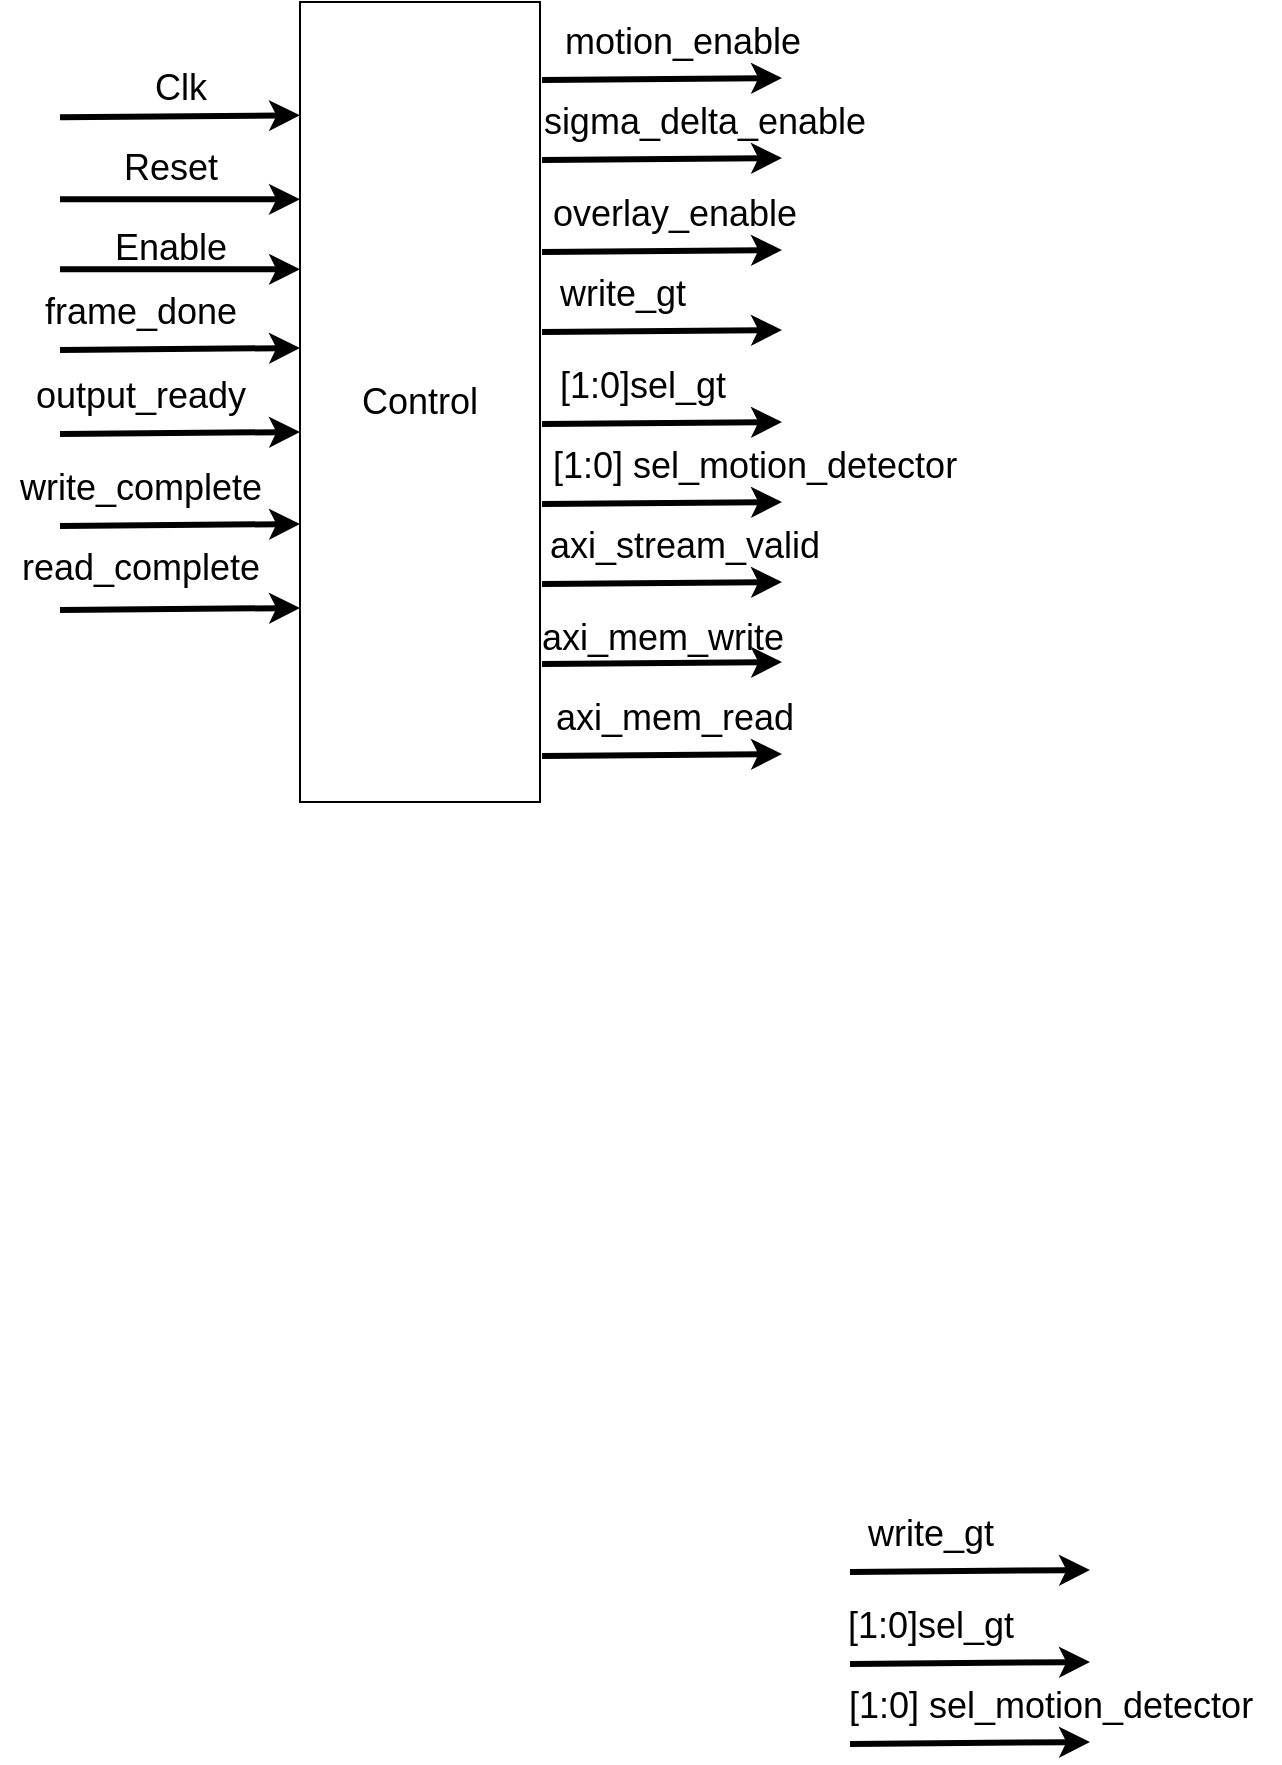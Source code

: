 <mxfile version="26.2.14">
  <diagram name="Page-1" id="OkErCemOwEuDAzPWgcps">
    <mxGraphModel dx="946" dy="1755" grid="1" gridSize="10" guides="1" tooltips="1" connect="1" arrows="1" fold="1" page="1" pageScale="1" pageWidth="827" pageHeight="1169" math="0" shadow="0">
      <root>
        <mxCell id="0" />
        <mxCell id="1" parent="0" />
        <mxCell id="3R5yYGbWxiuOZcLjZV9d-1" value="&lt;span style=&quot;font-size: 18px;&quot;&gt;Control&lt;/span&gt;" style="rounded=0;whiteSpace=wrap;html=1;" parent="1" vertex="1">
          <mxGeometry x="950" y="-280" width="120" height="400" as="geometry" />
        </mxCell>
        <mxCell id="3R5yYGbWxiuOZcLjZV9d-2" value="" style="endArrow=classic;html=1;rounded=0;strokeWidth=3;" parent="1" edge="1">
          <mxGeometry width="50" height="50" relative="1" as="geometry">
            <mxPoint x="830" y="-106" as="sourcePoint" />
            <mxPoint x="950" y="-107" as="targetPoint" />
          </mxGeometry>
        </mxCell>
        <mxCell id="3R5yYGbWxiuOZcLjZV9d-3" value="&lt;span style=&quot;font-size: 18px;&quot;&gt;frame_done&lt;/span&gt;" style="text;html=1;align=center;verticalAlign=middle;resizable=0;points=[];autosize=1;strokeColor=none;fillColor=none;" parent="1" vertex="1">
          <mxGeometry x="810" y="-145" width="120" height="40" as="geometry" />
        </mxCell>
        <mxCell id="3R5yYGbWxiuOZcLjZV9d-4" value="" style="endArrow=classic;html=1;rounded=0;strokeWidth=3;" parent="1" edge="1">
          <mxGeometry width="50" height="50" relative="1" as="geometry">
            <mxPoint x="830" y="-64" as="sourcePoint" />
            <mxPoint x="950" y="-65" as="targetPoint" />
          </mxGeometry>
        </mxCell>
        <mxCell id="3R5yYGbWxiuOZcLjZV9d-5" value="&lt;span style=&quot;font-size: 18px;&quot;&gt;output_ready&lt;/span&gt;" style="text;html=1;align=center;verticalAlign=middle;resizable=0;points=[];autosize=1;strokeColor=none;fillColor=none;" parent="1" vertex="1">
          <mxGeometry x="805" y="-103" width="130" height="40" as="geometry" />
        </mxCell>
        <mxCell id="3R5yYGbWxiuOZcLjZV9d-6" value="" style="endArrow=classic;html=1;rounded=0;strokeWidth=3;" parent="1" edge="1">
          <mxGeometry width="50" height="50" relative="1" as="geometry">
            <mxPoint x="830" y="-18" as="sourcePoint" />
            <mxPoint x="950" y="-19" as="targetPoint" />
          </mxGeometry>
        </mxCell>
        <mxCell id="3R5yYGbWxiuOZcLjZV9d-7" value="&lt;span style=&quot;font-size: 18px;&quot;&gt;write_complete&lt;/span&gt;" style="text;html=1;align=center;verticalAlign=middle;resizable=0;points=[];autosize=1;strokeColor=none;fillColor=none;" parent="1" vertex="1">
          <mxGeometry x="800" y="-57" width="140" height="40" as="geometry" />
        </mxCell>
        <mxCell id="3R5yYGbWxiuOZcLjZV9d-8" value="" style="endArrow=classic;html=1;rounded=0;strokeWidth=3;" parent="1" edge="1">
          <mxGeometry width="50" height="50" relative="1" as="geometry">
            <mxPoint x="830" y="-222.33" as="sourcePoint" />
            <mxPoint x="950" y="-223.33" as="targetPoint" />
          </mxGeometry>
        </mxCell>
        <mxCell id="3R5yYGbWxiuOZcLjZV9d-9" value="&lt;font style=&quot;font-size: 18px;&quot;&gt;Clk&lt;/font&gt;" style="text;html=1;align=center;verticalAlign=middle;resizable=0;points=[];autosize=1;strokeColor=none;fillColor=none;" parent="1" vertex="1">
          <mxGeometry x="865" y="-257.33" width="50" height="40" as="geometry" />
        </mxCell>
        <mxCell id="3R5yYGbWxiuOZcLjZV9d-10" value="" style="endArrow=classic;html=1;rounded=0;strokeWidth=3;" parent="1" edge="1">
          <mxGeometry width="50" height="50" relative="1" as="geometry">
            <mxPoint x="830" y="-181.33" as="sourcePoint" />
            <mxPoint x="950" y="-181.33" as="targetPoint" />
          </mxGeometry>
        </mxCell>
        <mxCell id="3R5yYGbWxiuOZcLjZV9d-11" value="&lt;span style=&quot;font-size: 18px;&quot;&gt;Reset&lt;/span&gt;" style="text;html=1;align=center;verticalAlign=middle;resizable=0;points=[];autosize=1;strokeColor=none;fillColor=none;" parent="1" vertex="1">
          <mxGeometry x="850" y="-217.33" width="70" height="40" as="geometry" />
        </mxCell>
        <mxCell id="3R5yYGbWxiuOZcLjZV9d-12" value="" style="endArrow=classic;html=1;rounded=0;strokeWidth=3;" parent="1" edge="1">
          <mxGeometry width="50" height="50" relative="1" as="geometry">
            <mxPoint x="830" y="-146.33" as="sourcePoint" />
            <mxPoint x="950" y="-146.33" as="targetPoint" />
          </mxGeometry>
        </mxCell>
        <mxCell id="3R5yYGbWxiuOZcLjZV9d-13" value="&lt;span style=&quot;font-size: 18px;&quot;&gt;Enable&lt;/span&gt;" style="text;html=1;align=center;verticalAlign=middle;resizable=0;points=[];autosize=1;strokeColor=none;fillColor=none;" parent="1" vertex="1">
          <mxGeometry x="845" y="-177.33" width="80" height="40" as="geometry" />
        </mxCell>
        <mxCell id="_dmp6Z-85riZm-q_4aw_-1" value="" style="endArrow=classic;html=1;rounded=0;strokeWidth=3;" edge="1" parent="1">
          <mxGeometry width="50" height="50" relative="1" as="geometry">
            <mxPoint x="830" y="24" as="sourcePoint" />
            <mxPoint x="950" y="23" as="targetPoint" />
          </mxGeometry>
        </mxCell>
        <mxCell id="_dmp6Z-85riZm-q_4aw_-2" value="" style="endArrow=classic;html=1;rounded=0;strokeWidth=3;" edge="1" parent="1">
          <mxGeometry width="50" height="50" relative="1" as="geometry">
            <mxPoint x="1071" y="-115" as="sourcePoint" />
            <mxPoint x="1191" y="-116" as="targetPoint" />
          </mxGeometry>
        </mxCell>
        <mxCell id="_dmp6Z-85riZm-q_4aw_-3" value="&lt;span style=&quot;font-size: 18px;&quot;&gt;write_gt&lt;/span&gt;" style="text;html=1;align=center;verticalAlign=middle;resizable=0;points=[];autosize=1;strokeColor=none;fillColor=none;" vertex="1" parent="1">
          <mxGeometry x="1066" y="-154" width="90" height="40" as="geometry" />
        </mxCell>
        <mxCell id="_dmp6Z-85riZm-q_4aw_-4" value="" style="endArrow=classic;html=1;rounded=0;strokeWidth=3;" edge="1" parent="1">
          <mxGeometry width="50" height="50" relative="1" as="geometry">
            <mxPoint x="1071" y="-69" as="sourcePoint" />
            <mxPoint x="1191" y="-70" as="targetPoint" />
          </mxGeometry>
        </mxCell>
        <mxCell id="_dmp6Z-85riZm-q_4aw_-5" value="&lt;span style=&quot;font-size: 18px;&quot;&gt;[1:0]sel_gt&lt;/span&gt;" style="text;html=1;align=center;verticalAlign=middle;resizable=0;points=[];autosize=1;strokeColor=none;fillColor=none;" vertex="1" parent="1">
          <mxGeometry x="1066" y="-108" width="110" height="40" as="geometry" />
        </mxCell>
        <mxCell id="_dmp6Z-85riZm-q_4aw_-6" value="&lt;span style=&quot;font-size: 18px;&quot;&gt;read_complete&lt;/span&gt;" style="text;html=1;align=center;verticalAlign=middle;resizable=0;points=[];autosize=1;strokeColor=none;fillColor=none;" vertex="1" parent="1">
          <mxGeometry x="800" y="-17" width="140" height="40" as="geometry" />
        </mxCell>
        <mxCell id="_dmp6Z-85riZm-q_4aw_-7" value="" style="endArrow=classic;html=1;rounded=0;strokeWidth=3;" edge="1" parent="1">
          <mxGeometry width="50" height="50" relative="1" as="geometry">
            <mxPoint x="1071" y="-29" as="sourcePoint" />
            <mxPoint x="1191" y="-30" as="targetPoint" />
          </mxGeometry>
        </mxCell>
        <mxCell id="_dmp6Z-85riZm-q_4aw_-8" value="&lt;span style=&quot;font-size: 18px;&quot;&gt;[1:0] sel_motion_detector&lt;/span&gt;" style="text;html=1;align=center;verticalAlign=middle;resizable=0;points=[];autosize=1;strokeColor=none;fillColor=none;" vertex="1" parent="1">
          <mxGeometry x="1062" y="-68" width="230" height="40" as="geometry" />
        </mxCell>
        <mxCell id="_dmp6Z-85riZm-q_4aw_-9" value="" style="endArrow=classic;html=1;rounded=0;strokeWidth=3;" edge="1" parent="1">
          <mxGeometry width="50" height="50" relative="1" as="geometry">
            <mxPoint x="1071" y="-241" as="sourcePoint" />
            <mxPoint x="1191" y="-242" as="targetPoint" />
          </mxGeometry>
        </mxCell>
        <mxCell id="_dmp6Z-85riZm-q_4aw_-10" value="&lt;span style=&quot;font-size: 18px;&quot;&gt;motion_enable&lt;/span&gt;" style="text;html=1;align=center;verticalAlign=middle;resizable=0;points=[];autosize=1;strokeColor=none;fillColor=none;" vertex="1" parent="1">
          <mxGeometry x="1071" y="-280" width="140" height="40" as="geometry" />
        </mxCell>
        <mxCell id="_dmp6Z-85riZm-q_4aw_-11" value="" style="endArrow=classic;html=1;rounded=0;strokeWidth=3;" edge="1" parent="1">
          <mxGeometry width="50" height="50" relative="1" as="geometry">
            <mxPoint x="1071" y="-201" as="sourcePoint" />
            <mxPoint x="1191" y="-202" as="targetPoint" />
          </mxGeometry>
        </mxCell>
        <mxCell id="_dmp6Z-85riZm-q_4aw_-12" value="&lt;span style=&quot;font-size: 18px;&quot;&gt;sigma_delta_enable&lt;/span&gt;" style="text;html=1;align=center;verticalAlign=middle;resizable=0;points=[];autosize=1;strokeColor=none;fillColor=none;" vertex="1" parent="1">
          <mxGeometry x="1062" y="-240" width="180" height="40" as="geometry" />
        </mxCell>
        <mxCell id="_dmp6Z-85riZm-q_4aw_-13" value="" style="endArrow=classic;html=1;rounded=0;strokeWidth=3;" edge="1" parent="1">
          <mxGeometry width="50" height="50" relative="1" as="geometry">
            <mxPoint x="1071" y="-155" as="sourcePoint" />
            <mxPoint x="1191" y="-156" as="targetPoint" />
          </mxGeometry>
        </mxCell>
        <mxCell id="_dmp6Z-85riZm-q_4aw_-14" value="&lt;span style=&quot;font-size: 18px;&quot;&gt;overlay_enable&lt;/span&gt;" style="text;html=1;align=center;verticalAlign=middle;resizable=0;points=[];autosize=1;strokeColor=none;fillColor=none;" vertex="1" parent="1">
          <mxGeometry x="1062" y="-194" width="150" height="40" as="geometry" />
        </mxCell>
        <mxCell id="_dmp6Z-85riZm-q_4aw_-15" value="" style="endArrow=classic;html=1;rounded=0;strokeWidth=3;" edge="1" parent="1">
          <mxGeometry width="50" height="50" relative="1" as="geometry">
            <mxPoint x="1225" y="505" as="sourcePoint" />
            <mxPoint x="1345" y="504" as="targetPoint" />
          </mxGeometry>
        </mxCell>
        <mxCell id="_dmp6Z-85riZm-q_4aw_-16" value="&lt;span style=&quot;font-size: 18px;&quot;&gt;write_gt&lt;/span&gt;" style="text;html=1;align=center;verticalAlign=middle;resizable=0;points=[];autosize=1;strokeColor=none;fillColor=none;" vertex="1" parent="1">
          <mxGeometry x="1220" y="466" width="90" height="40" as="geometry" />
        </mxCell>
        <mxCell id="_dmp6Z-85riZm-q_4aw_-17" value="" style="endArrow=classic;html=1;rounded=0;strokeWidth=3;" edge="1" parent="1">
          <mxGeometry width="50" height="50" relative="1" as="geometry">
            <mxPoint x="1225" y="551" as="sourcePoint" />
            <mxPoint x="1345" y="550" as="targetPoint" />
          </mxGeometry>
        </mxCell>
        <mxCell id="_dmp6Z-85riZm-q_4aw_-18" value="&lt;span style=&quot;font-size: 18px;&quot;&gt;[1:0]sel_gt&lt;/span&gt;" style="text;html=1;align=center;verticalAlign=middle;resizable=0;points=[];autosize=1;strokeColor=none;fillColor=none;" vertex="1" parent="1">
          <mxGeometry x="1210" y="512" width="110" height="40" as="geometry" />
        </mxCell>
        <mxCell id="_dmp6Z-85riZm-q_4aw_-19" value="" style="endArrow=classic;html=1;rounded=0;strokeWidth=3;" edge="1" parent="1">
          <mxGeometry width="50" height="50" relative="1" as="geometry">
            <mxPoint x="1225" y="591" as="sourcePoint" />
            <mxPoint x="1345" y="590" as="targetPoint" />
          </mxGeometry>
        </mxCell>
        <mxCell id="_dmp6Z-85riZm-q_4aw_-20" value="&lt;span style=&quot;font-size: 18px;&quot;&gt;[1:0] sel_motion_detector&lt;/span&gt;" style="text;html=1;align=center;verticalAlign=middle;resizable=0;points=[];autosize=1;strokeColor=none;fillColor=none;" vertex="1" parent="1">
          <mxGeometry x="1210" y="552" width="230" height="40" as="geometry" />
        </mxCell>
        <mxCell id="_dmp6Z-85riZm-q_4aw_-21" value="" style="endArrow=classic;html=1;rounded=0;strokeWidth=3;" edge="1" parent="1">
          <mxGeometry width="50" height="50" relative="1" as="geometry">
            <mxPoint x="1071" y="11" as="sourcePoint" />
            <mxPoint x="1191" y="10" as="targetPoint" />
          </mxGeometry>
        </mxCell>
        <mxCell id="_dmp6Z-85riZm-q_4aw_-22" value="&lt;span style=&quot;font-size: 18px;&quot;&gt;axi_stream_valid&lt;/span&gt;" style="text;html=1;align=center;verticalAlign=middle;resizable=0;points=[];autosize=1;strokeColor=none;fillColor=none;" vertex="1" parent="1">
          <mxGeometry x="1062" y="-28" width="160" height="40" as="geometry" />
        </mxCell>
        <mxCell id="_dmp6Z-85riZm-q_4aw_-23" value="" style="endArrow=classic;html=1;rounded=0;strokeWidth=3;" edge="1" parent="1">
          <mxGeometry width="50" height="50" relative="1" as="geometry">
            <mxPoint x="1071" y="51" as="sourcePoint" />
            <mxPoint x="1191" y="50" as="targetPoint" />
          </mxGeometry>
        </mxCell>
        <mxCell id="_dmp6Z-85riZm-q_4aw_-24" value="&lt;span style=&quot;font-size: 18px;&quot;&gt;axi_mem_write&lt;/span&gt;" style="text;html=1;align=center;verticalAlign=middle;resizable=0;points=[];autosize=1;strokeColor=none;fillColor=none;" vertex="1" parent="1">
          <mxGeometry x="1061" y="18" width="140" height="40" as="geometry" />
        </mxCell>
        <mxCell id="_dmp6Z-85riZm-q_4aw_-25" value="" style="endArrow=classic;html=1;rounded=0;strokeWidth=3;" edge="1" parent="1">
          <mxGeometry width="50" height="50" relative="1" as="geometry">
            <mxPoint x="1071" y="97" as="sourcePoint" />
            <mxPoint x="1191" y="96" as="targetPoint" />
          </mxGeometry>
        </mxCell>
        <mxCell id="_dmp6Z-85riZm-q_4aw_-26" value="&lt;span style=&quot;font-size: 18px;&quot;&gt;axi_mem_read&lt;/span&gt;" style="text;html=1;align=center;verticalAlign=middle;resizable=0;points=[];autosize=1;strokeColor=none;fillColor=none;" vertex="1" parent="1">
          <mxGeometry x="1067" y="58" width="140" height="40" as="geometry" />
        </mxCell>
      </root>
    </mxGraphModel>
  </diagram>
</mxfile>
